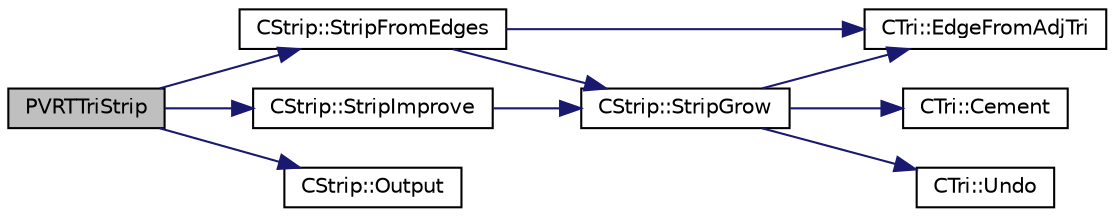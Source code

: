 digraph "PVRTTriStrip"
{
  edge [fontname="Helvetica",fontsize="10",labelfontname="Helvetica",labelfontsize="10"];
  node [fontname="Helvetica",fontsize="10",shape=record];
  rankdir="LR";
  Node1 [label="PVRTTriStrip",height=0.2,width=0.4,color="black", fillcolor="grey75", style="filled", fontcolor="black"];
  Node1 -> Node2 [color="midnightblue",fontsize="10",style="solid"];
  Node2 [label="CStrip::StripFromEdges",height=0.2,width=0.4,color="black", fillcolor="white", style="filled",URL="$class_c_strip.html#af80cd2f5d3a943127c34dd6af9751ee3"];
  Node2 -> Node3 [color="midnightblue",fontsize="10",style="solid"];
  Node3 [label="CStrip::StripGrow",height=0.2,width=0.4,color="black", fillcolor="white", style="filled",URL="$class_c_strip.html#ab63dd8a0b984134e4db1aa10111e743f"];
  Node3 -> Node4 [color="midnightblue",fontsize="10",style="solid"];
  Node4 [label="CTri::EdgeFromAdjTri",height=0.2,width=0.4,color="black", fillcolor="white", style="filled",URL="$class_c_tri.html#a85d6603e71c559770222fe69798af1f5"];
  Node3 -> Node5 [color="midnightblue",fontsize="10",style="solid"];
  Node5 [label="CTri::Cement",height=0.2,width=0.4,color="black", fillcolor="white", style="filled",URL="$class_c_tri.html#a81cf9e059f724080845d2a7a1cf34455"];
  Node3 -> Node6 [color="midnightblue",fontsize="10",style="solid"];
  Node6 [label="CTri::Undo",height=0.2,width=0.4,color="black", fillcolor="white", style="filled",URL="$class_c_tri.html#a63141b5c4b07ae602d5b21cdf9e11d03"];
  Node2 -> Node4 [color="midnightblue",fontsize="10",style="solid"];
  Node1 -> Node7 [color="midnightblue",fontsize="10",style="solid"];
  Node7 [label="CStrip::StripImprove",height=0.2,width=0.4,color="black", fillcolor="white", style="filled",URL="$class_c_strip.html#a3e833c14ef1f84a278d8141f78740519"];
  Node7 -> Node3 [color="midnightblue",fontsize="10",style="solid"];
  Node1 -> Node8 [color="midnightblue",fontsize="10",style="solid"];
  Node8 [label="CStrip::Output",height=0.2,width=0.4,color="black", fillcolor="white", style="filled",URL="$class_c_strip.html#abbdfae7e0e99ec424dadb298d7444f32"];
}

